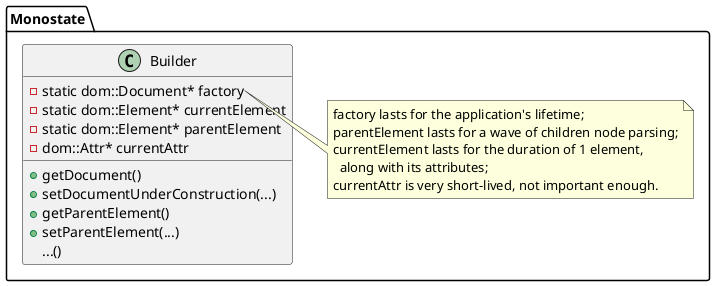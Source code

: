 @startuml Monostate
'skinparam linetype ortho
'skinparam linetype polyline

class Monostate.Builder {
    -static dom::Document* factory
    -static dom::Element* currentElement
    -static dom::Element* parentElement
    -dom::Attr* currentAttr
	+getDocument()
    +setDocumentUnderConstruction(...)
    +getParentElement()
    +setParentElement(...)
    ...()
}

note right of Monostate.Builder::factory
    factory lasts for the application's lifetime;
    parentElement lasts for a wave of children node parsing;
    currentElement lasts for the duration of 1 element,
      along with its attributes;
    currentAttr is very short-lived, not important enough.
end note

@enduml